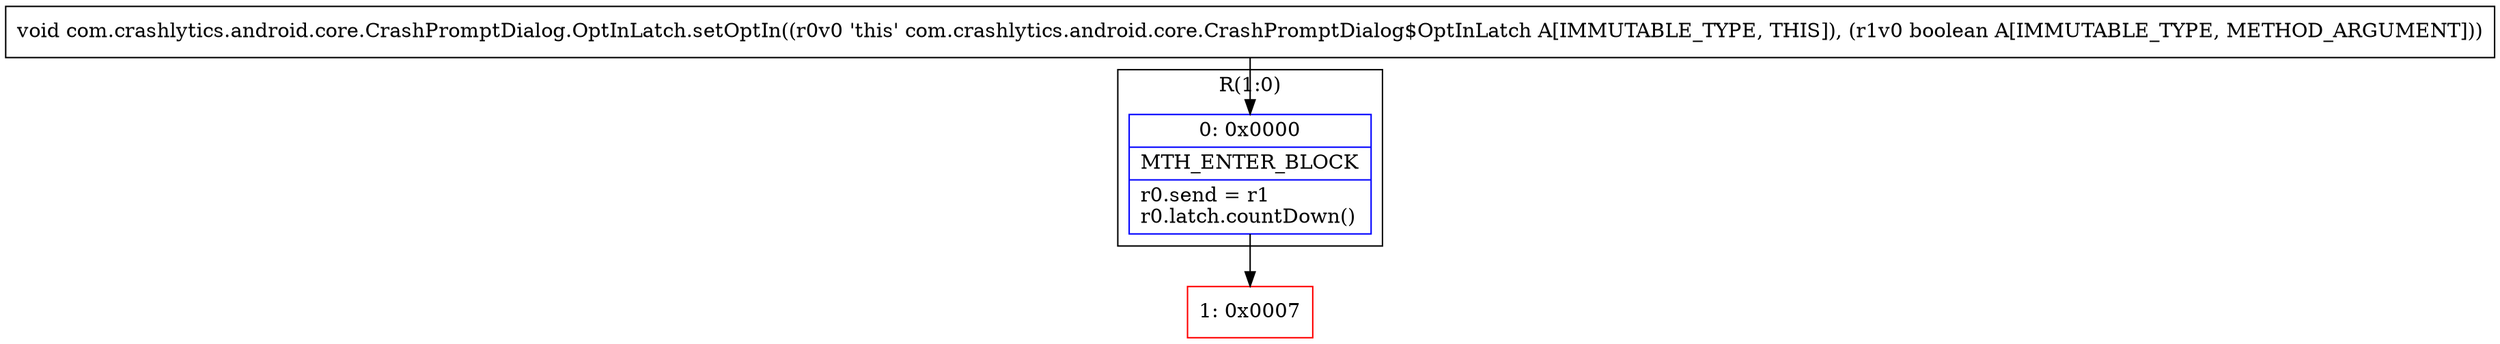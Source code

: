 digraph "CFG forcom.crashlytics.android.core.CrashPromptDialog.OptInLatch.setOptIn(Z)V" {
subgraph cluster_Region_342326964 {
label = "R(1:0)";
node [shape=record,color=blue];
Node_0 [shape=record,label="{0\:\ 0x0000|MTH_ENTER_BLOCK\l|r0.send = r1\lr0.latch.countDown()\l}"];
}
Node_1 [shape=record,color=red,label="{1\:\ 0x0007}"];
MethodNode[shape=record,label="{void com.crashlytics.android.core.CrashPromptDialog.OptInLatch.setOptIn((r0v0 'this' com.crashlytics.android.core.CrashPromptDialog$OptInLatch A[IMMUTABLE_TYPE, THIS]), (r1v0 boolean A[IMMUTABLE_TYPE, METHOD_ARGUMENT])) }"];
MethodNode -> Node_0;
Node_0 -> Node_1;
}

